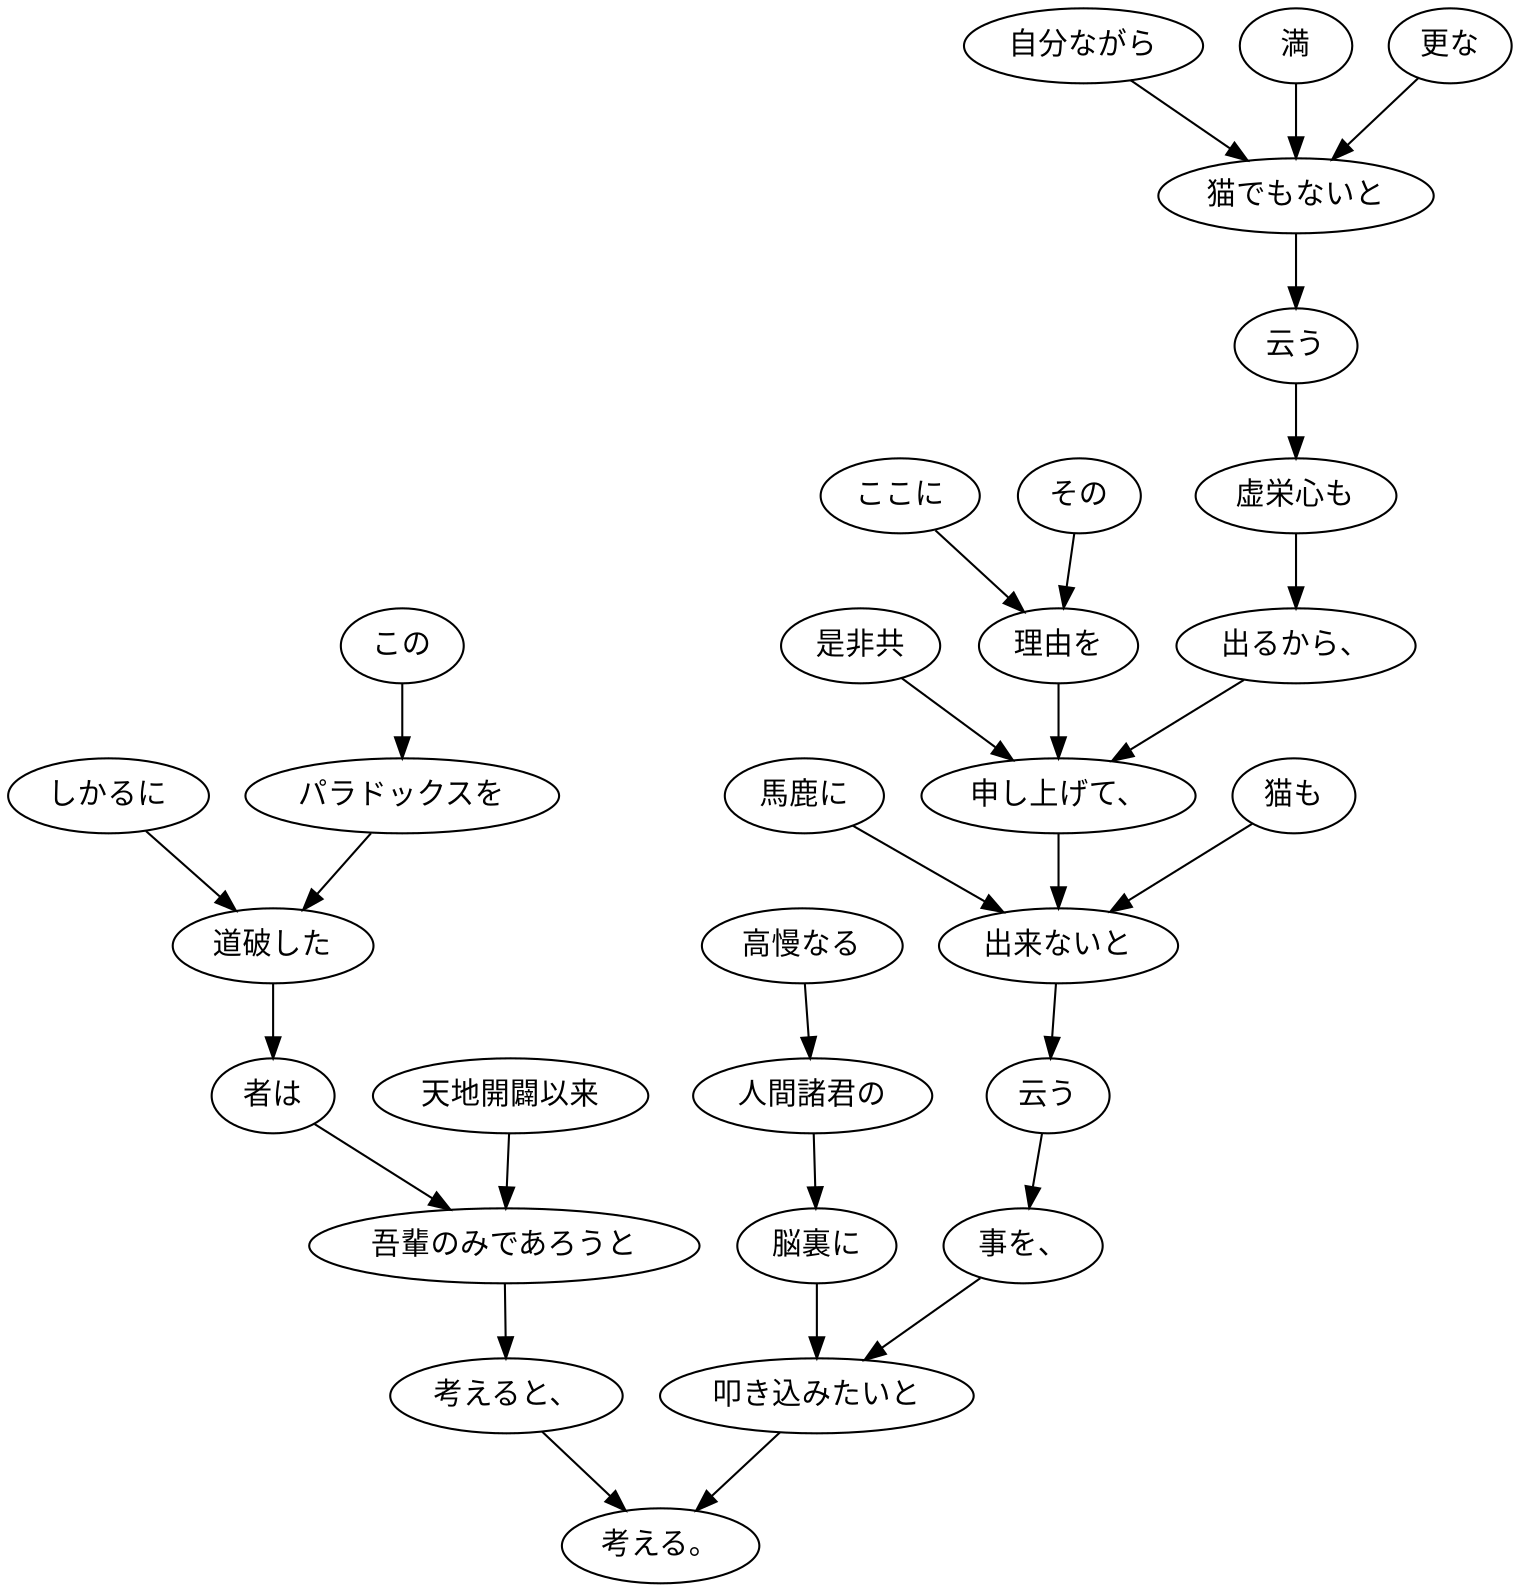 digraph graph2764 {
	node0 [label="しかるに"];
	node1 [label="この"];
	node2 [label="パラドックスを"];
	node3 [label="道破した"];
	node4 [label="者は"];
	node5 [label="天地開闢以来"];
	node6 [label="吾輩のみであろうと"];
	node7 [label="考えると、"];
	node8 [label="自分ながら"];
	node9 [label="満"];
	node10 [label="更な"];
	node11 [label="猫でもないと"];
	node12 [label="云う"];
	node13 [label="虚栄心も"];
	node14 [label="出るから、"];
	node15 [label="是非共"];
	node16 [label="ここに"];
	node17 [label="その"];
	node18 [label="理由を"];
	node19 [label="申し上げて、"];
	node20 [label="猫も"];
	node21 [label="馬鹿に"];
	node22 [label="出来ないと"];
	node23 [label="云う"];
	node24 [label="事を、"];
	node25 [label="高慢なる"];
	node26 [label="人間諸君の"];
	node27 [label="脳裏に"];
	node28 [label="叩き込みたいと"];
	node29 [label="考える。"];
	node0 -> node3;
	node1 -> node2;
	node2 -> node3;
	node3 -> node4;
	node4 -> node6;
	node5 -> node6;
	node6 -> node7;
	node7 -> node29;
	node8 -> node11;
	node9 -> node11;
	node10 -> node11;
	node11 -> node12;
	node12 -> node13;
	node13 -> node14;
	node14 -> node19;
	node15 -> node19;
	node16 -> node18;
	node17 -> node18;
	node18 -> node19;
	node19 -> node22;
	node20 -> node22;
	node21 -> node22;
	node22 -> node23;
	node23 -> node24;
	node24 -> node28;
	node25 -> node26;
	node26 -> node27;
	node27 -> node28;
	node28 -> node29;
}
